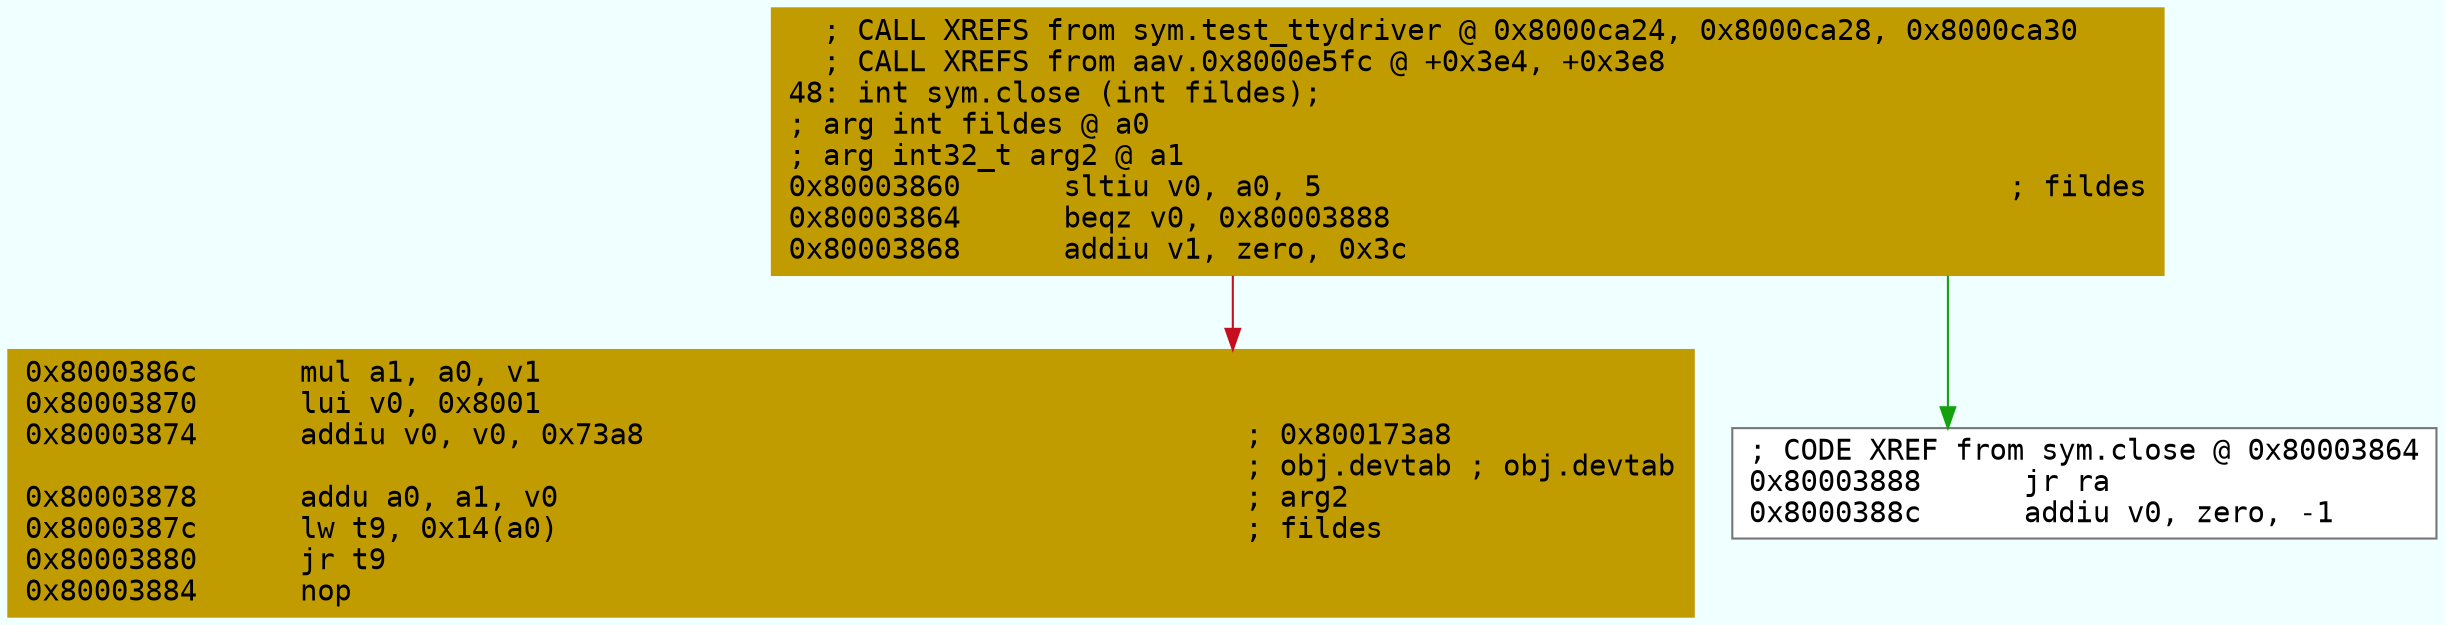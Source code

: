 digraph code {
	graph [bgcolor=azure fontsize=8 fontname="Courier" splines="ortho"];
	node [fillcolor=gray style=filled shape=box];
	edge [arrowhead="normal"];
	"0x80003860" [URL="sym.close/0x80003860", fillcolor="#c19c00",color="#c19c00", fontname="Courier",label="  ; CALL XREFS from sym.test_ttydriver @ 0x8000ca24, 0x8000ca28, 0x8000ca30\l  ; CALL XREFS from aav.0x8000e5fc @ +0x3e4, +0x3e8\l48: int sym.close (int fildes);\l; arg int fildes @ a0\l; arg int32_t arg2 @ a1\l0x80003860      sltiu v0, a0, 5                                        ; fildes\l0x80003864      beqz v0, 0x80003888\l0x80003868      addiu v1, zero, 0x3c\l"]
	"0x8000386c" [URL="sym.close/0x8000386c", fillcolor="#c19c00",color="#c19c00", fontname="Courier",label="0x8000386c      mul a1, a0, v1\l0x80003870      lui v0, 0x8001\l0x80003874      addiu v0, v0, 0x73a8                                   ; 0x800173a8\l                                                                       ; obj.devtab ; obj.devtab\l0x80003878      addu a0, a1, v0                                        ; arg2\l0x8000387c      lw t9, 0x14(a0)                                        ; fildes\l0x80003880      jr t9\l0x80003884      nop\l"]
	"0x80003888" [URL="sym.close/0x80003888", fillcolor="white",color="#767676", fontname="Courier",label="; CODE XREF from sym.close @ 0x80003864\l0x80003888      jr ra\l0x8000388c      addiu v0, zero, -1\l"]
        "0x80003860" -> "0x80003888" [color="#13a10e"];
        "0x80003860" -> "0x8000386c" [color="#c50f1f"];
}
